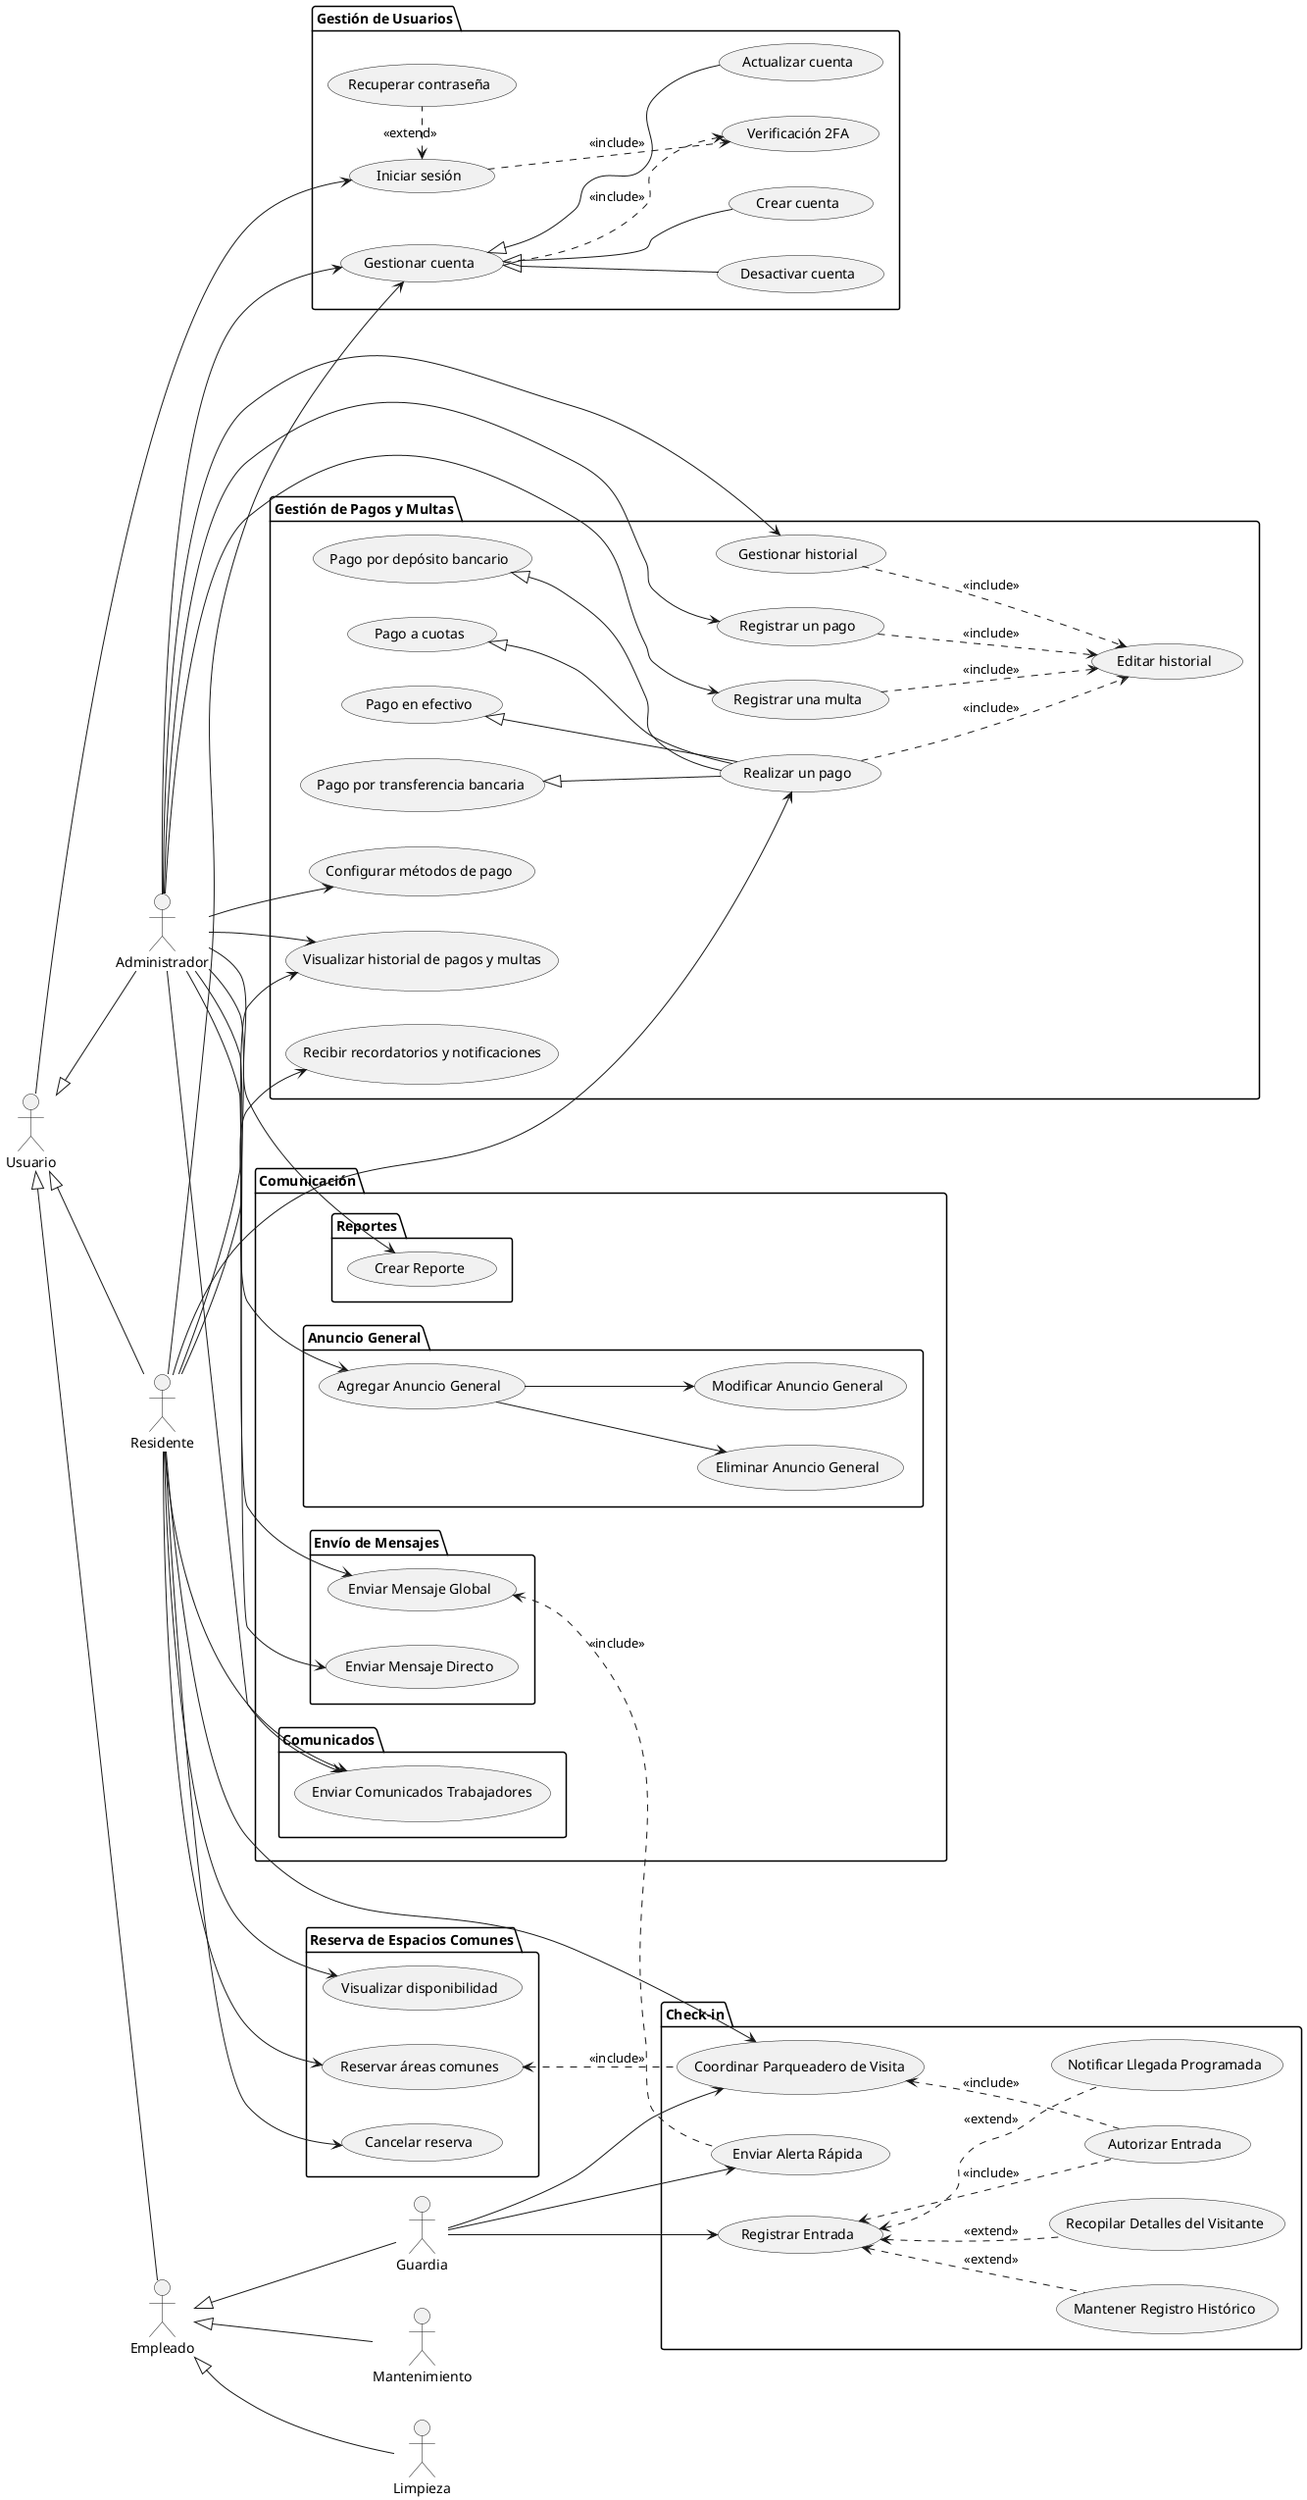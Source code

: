 @startuml
left to right direction

' Actores principales
actor "Administrador" as Admin
actor "Limpieza" as Limpieza
actor "Residente" as Departamento
actor "Mantenimiento" as Mantenimiento
actor "Empleado" as Empleado
actor "Usuario"
actor "Guardia" as Guardia

' Jerarquía de usuarios
Usuario <|-- Empleado
Usuario <|-- Admin
Usuario <|-- Departamento
Empleado <|-- Limpieza
Empleado <|-- Mantenimiento
Empleado <|-- Guardia

' Gestión de pagos y multas
package "Gestión de Pagos y Multas" {
    usecase "Realizar un pago" as Pago
    usecase "Pago en efectivo" as PagoEfectivo
    usecase "Pago por transferencia bancaria" as PagoTransferencia
    usecase "Pago por depósito bancario" as PagoDeposito
    usecase "Pago a cuotas" as PagoCuotas
    usecase "Visualizar historial de pagos y multas" as VisualizarHistorial
    usecase "Recibir recordatorios y notificaciones" as Notificaciones
    usecase "Registrar un pago" as RegistrarPago
    usecase "Registrar una multa" as RegistrarMulta
    usecase "Gestionar historial" as GestionHistorial
    usecase "Editar historial" as EditarHistorial
    usecase "Configurar métodos de pago" as ConfigurarPago
}

Pago ..> EditarHistorial : <<include>>
PagoEfectivo <|-- Pago
PagoTransferencia <|-- Pago
PagoDeposito <|-- Pago
PagoCuotas <|-- Pago

Departamento --> Pago
Departamento --> VisualizarHistorial
Departamento --> Notificaciones
Admin --> RegistrarPago
Admin --> VisualizarHistorial
Admin --> RegistrarMulta
Admin --> GestionHistorial
Admin --> ConfigurarPago

RegistrarPago ..> EditarHistorial : <<include>>
RegistrarMulta ..> EditarHistorial : <<include>>
GestionHistorial ..> EditarHistorial : <<include>>

' Gestión de usuarios y administradores
package "Gestión de Usuarios" {
    usecase "Iniciar sesión" as IniciarSesion
    usecase "Verificación 2FA" as Verificacion2FA
    usecase "Recuperar contraseña" as RecuperarContraseña
    usecase "Gestionar cuenta" as GestionarCuenta
    usecase "Crear cuenta" as CrearCuenta
    usecase "Actualizar cuenta" as ActualizarCuenta
    usecase "Desactivar cuenta" as DesactivarCuenta
}

Admin --> GestionarCuenta
Usuario --> IniciarSesion
Departamento --> GestionarCuenta

GestionarCuenta <|-- CrearCuenta
GestionarCuenta <|-- ActualizarCuenta
GestionarCuenta <|-- DesactivarCuenta
GestionarCuenta ..> Verificacion2FA : <<include>>
IniciarSesion ..> Verificacion2FA : <<include>>
IniciarSesion <. RecuperarContraseña : <<extend>>

' Check-in
package "Check-in" {
    usecase "Registrar Entrada" as RegistrarEntrada
    usecase "Recopilar Detalles del Visitante" as RecopilarDetalles
    usecase "Notificar Llegada Programada" as NotificarLlegada
    usecase "Mantener Registro Histórico" as MantenerRegistro
    usecase "Enviar Alerta Rápida" as EnviarAlerta
    usecase "Coordinar Parqueadero de Visita" as CoordinarParqueadero
    usecase "Autorizar Entrada" as AutorizarEntrada
}

RegistrarEntrada <.. RecopilarDetalles : <<extend>>
RegistrarEntrada <.. NotificarLlegada : <<extend>>
RegistrarEntrada <.. MantenerRegistro : <<extend>>
RegistrarEntrada <.. AutorizarEntrada : <<include>>

CoordinarParqueadero <.. AutorizarEntrada : <<include>>

Guardia --> RegistrarEntrada
Guardia --> EnviarAlerta
Guardia --> CoordinarParqueadero

Departamento --> CoordinarParqueadero

' Reservas de Espacios Comunes
package "Reserva de Espacios Comunes" {
    usecase "Visualizar disponibilidad" as VisualizarDisp
    usecase "Reservar áreas comunes" as ReservarAC
    usecase "Cancelar reserva" as CancelReserva
}

Departamento --> VisualizarDisp
Departamento --> ReservarAC
Departamento --> CancelReserva
ReservarAC <.. CoordinarParqueadero : <<include>>

' Comunicación
package "Comunicación" {
    package "Envío de Mensajes" {
        usecase "Enviar Mensaje Global" as MensajeGlobal
        usecase "Enviar Mensaje Directo" as MensajeDirecto
    }
    package "Comunicados" {
        usecase "Enviar Comunicados Trabajadores" as ComunicadoTrabajadores
    }
    package "Anuncio General" {
        usecase "Modificar Anuncio General" as ModAnuncioGeneral
        usecase "Eliminar Anuncio General" as DelAnuncioGeneral
        usecase "Agregar Anuncio General" as AddAnuncioGeneral
    }
    package "Reportes" {
        usecase "Crear Reporte" as CreaReporte
    }
}



Admin --> ComunicadoTrabajadores
Admin --> MensajeGlobal
Admin --> MensajeDirecto

AddAnuncioGeneral --> ModAnuncioGeneral
AddAnuncioGeneral --> DelAnuncioGeneral
Admin --> AddAnuncioGeneral

Departamento --> ComunicadoTrabajadores
Admin --> CreaReporte

MensajeGlobal <.. EnviarAlerta : <<include>>
@enduml